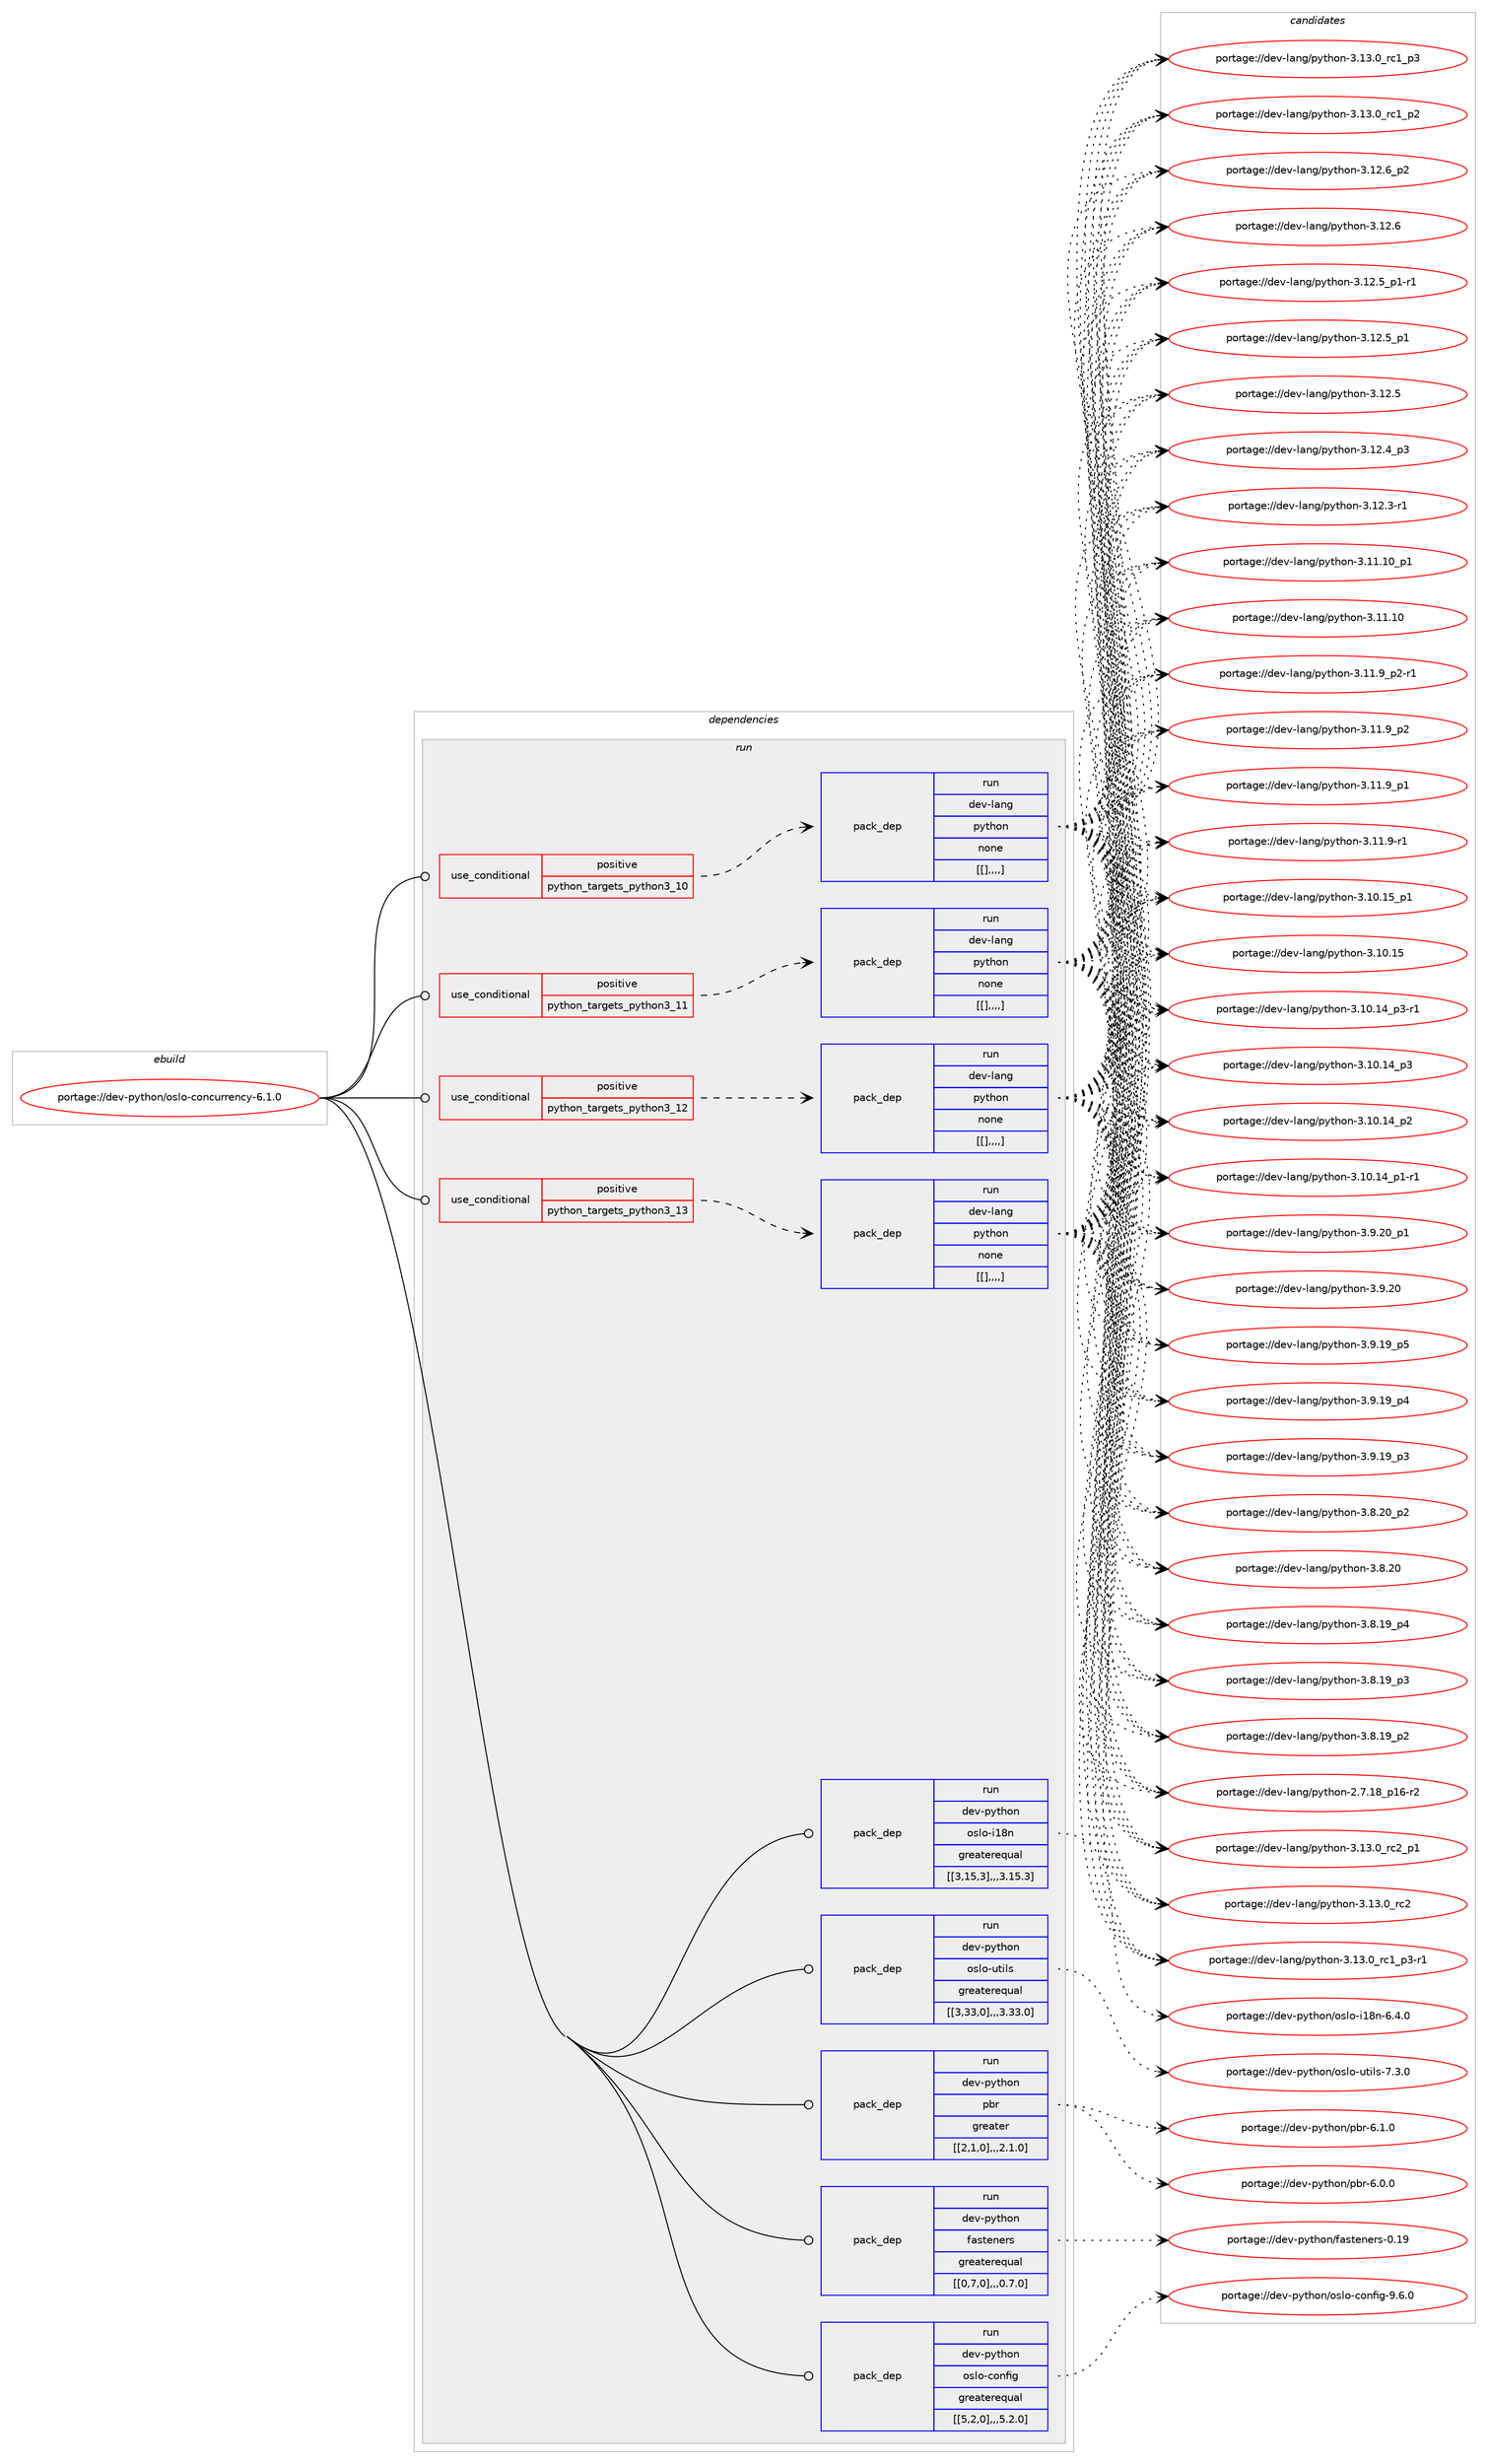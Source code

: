 digraph prolog {

# *************
# Graph options
# *************

newrank=true;
concentrate=true;
compound=true;
graph [rankdir=LR,fontname=Helvetica,fontsize=10,ranksep=1.5];#, ranksep=2.5, nodesep=0.2];
edge  [arrowhead=vee];
node  [fontname=Helvetica,fontsize=10];

# **********
# The ebuild
# **********

subgraph cluster_leftcol {
color=gray;
label=<<i>ebuild</i>>;
id [label="portage://dev-python/oslo-concurrency-6.1.0", color=red, width=4, href="../dev-python/oslo-concurrency-6.1.0.svg"];
}

# ****************
# The dependencies
# ****************

subgraph cluster_midcol {
color=gray;
label=<<i>dependencies</i>>;
subgraph cluster_compile {
fillcolor="#eeeeee";
style=filled;
label=<<i>compile</i>>;
}
subgraph cluster_compileandrun {
fillcolor="#eeeeee";
style=filled;
label=<<i>compile and run</i>>;
}
subgraph cluster_run {
fillcolor="#eeeeee";
style=filled;
label=<<i>run</i>>;
subgraph cond36824 {
dependency155339 [label=<<TABLE BORDER="0" CELLBORDER="1" CELLSPACING="0" CELLPADDING="4"><TR><TD ROWSPAN="3" CELLPADDING="10">use_conditional</TD></TR><TR><TD>positive</TD></TR><TR><TD>python_targets_python3_10</TD></TR></TABLE>>, shape=none, color=red];
subgraph pack117301 {
dependency155340 [label=<<TABLE BORDER="0" CELLBORDER="1" CELLSPACING="0" CELLPADDING="4" WIDTH="220"><TR><TD ROWSPAN="6" CELLPADDING="30">pack_dep</TD></TR><TR><TD WIDTH="110">run</TD></TR><TR><TD>dev-lang</TD></TR><TR><TD>python</TD></TR><TR><TD>none</TD></TR><TR><TD>[[],,,,]</TD></TR></TABLE>>, shape=none, color=blue];
}
dependency155339:e -> dependency155340:w [weight=20,style="dashed",arrowhead="vee"];
}
id:e -> dependency155339:w [weight=20,style="solid",arrowhead="odot"];
subgraph cond36825 {
dependency155341 [label=<<TABLE BORDER="0" CELLBORDER="1" CELLSPACING="0" CELLPADDING="4"><TR><TD ROWSPAN="3" CELLPADDING="10">use_conditional</TD></TR><TR><TD>positive</TD></TR><TR><TD>python_targets_python3_11</TD></TR></TABLE>>, shape=none, color=red];
subgraph pack117302 {
dependency155342 [label=<<TABLE BORDER="0" CELLBORDER="1" CELLSPACING="0" CELLPADDING="4" WIDTH="220"><TR><TD ROWSPAN="6" CELLPADDING="30">pack_dep</TD></TR><TR><TD WIDTH="110">run</TD></TR><TR><TD>dev-lang</TD></TR><TR><TD>python</TD></TR><TR><TD>none</TD></TR><TR><TD>[[],,,,]</TD></TR></TABLE>>, shape=none, color=blue];
}
dependency155341:e -> dependency155342:w [weight=20,style="dashed",arrowhead="vee"];
}
id:e -> dependency155341:w [weight=20,style="solid",arrowhead="odot"];
subgraph cond36826 {
dependency155343 [label=<<TABLE BORDER="0" CELLBORDER="1" CELLSPACING="0" CELLPADDING="4"><TR><TD ROWSPAN="3" CELLPADDING="10">use_conditional</TD></TR><TR><TD>positive</TD></TR><TR><TD>python_targets_python3_12</TD></TR></TABLE>>, shape=none, color=red];
subgraph pack117303 {
dependency155344 [label=<<TABLE BORDER="0" CELLBORDER="1" CELLSPACING="0" CELLPADDING="4" WIDTH="220"><TR><TD ROWSPAN="6" CELLPADDING="30">pack_dep</TD></TR><TR><TD WIDTH="110">run</TD></TR><TR><TD>dev-lang</TD></TR><TR><TD>python</TD></TR><TR><TD>none</TD></TR><TR><TD>[[],,,,]</TD></TR></TABLE>>, shape=none, color=blue];
}
dependency155343:e -> dependency155344:w [weight=20,style="dashed",arrowhead="vee"];
}
id:e -> dependency155343:w [weight=20,style="solid",arrowhead="odot"];
subgraph cond36827 {
dependency155345 [label=<<TABLE BORDER="0" CELLBORDER="1" CELLSPACING="0" CELLPADDING="4"><TR><TD ROWSPAN="3" CELLPADDING="10">use_conditional</TD></TR><TR><TD>positive</TD></TR><TR><TD>python_targets_python3_13</TD></TR></TABLE>>, shape=none, color=red];
subgraph pack117304 {
dependency155346 [label=<<TABLE BORDER="0" CELLBORDER="1" CELLSPACING="0" CELLPADDING="4" WIDTH="220"><TR><TD ROWSPAN="6" CELLPADDING="30">pack_dep</TD></TR><TR><TD WIDTH="110">run</TD></TR><TR><TD>dev-lang</TD></TR><TR><TD>python</TD></TR><TR><TD>none</TD></TR><TR><TD>[[],,,,]</TD></TR></TABLE>>, shape=none, color=blue];
}
dependency155345:e -> dependency155346:w [weight=20,style="dashed",arrowhead="vee"];
}
id:e -> dependency155345:w [weight=20,style="solid",arrowhead="odot"];
subgraph pack117305 {
dependency155347 [label=<<TABLE BORDER="0" CELLBORDER="1" CELLSPACING="0" CELLPADDING="4" WIDTH="220"><TR><TD ROWSPAN="6" CELLPADDING="30">pack_dep</TD></TR><TR><TD WIDTH="110">run</TD></TR><TR><TD>dev-python</TD></TR><TR><TD>fasteners</TD></TR><TR><TD>greaterequal</TD></TR><TR><TD>[[0,7,0],,,0.7.0]</TD></TR></TABLE>>, shape=none, color=blue];
}
id:e -> dependency155347:w [weight=20,style="solid",arrowhead="odot"];
subgraph pack117306 {
dependency155348 [label=<<TABLE BORDER="0" CELLBORDER="1" CELLSPACING="0" CELLPADDING="4" WIDTH="220"><TR><TD ROWSPAN="6" CELLPADDING="30">pack_dep</TD></TR><TR><TD WIDTH="110">run</TD></TR><TR><TD>dev-python</TD></TR><TR><TD>oslo-config</TD></TR><TR><TD>greaterequal</TD></TR><TR><TD>[[5,2,0],,,5.2.0]</TD></TR></TABLE>>, shape=none, color=blue];
}
id:e -> dependency155348:w [weight=20,style="solid",arrowhead="odot"];
subgraph pack117307 {
dependency155349 [label=<<TABLE BORDER="0" CELLBORDER="1" CELLSPACING="0" CELLPADDING="4" WIDTH="220"><TR><TD ROWSPAN="6" CELLPADDING="30">pack_dep</TD></TR><TR><TD WIDTH="110">run</TD></TR><TR><TD>dev-python</TD></TR><TR><TD>oslo-i18n</TD></TR><TR><TD>greaterequal</TD></TR><TR><TD>[[3,15,3],,,3.15.3]</TD></TR></TABLE>>, shape=none, color=blue];
}
id:e -> dependency155349:w [weight=20,style="solid",arrowhead="odot"];
subgraph pack117308 {
dependency155350 [label=<<TABLE BORDER="0" CELLBORDER="1" CELLSPACING="0" CELLPADDING="4" WIDTH="220"><TR><TD ROWSPAN="6" CELLPADDING="30">pack_dep</TD></TR><TR><TD WIDTH="110">run</TD></TR><TR><TD>dev-python</TD></TR><TR><TD>oslo-utils</TD></TR><TR><TD>greaterequal</TD></TR><TR><TD>[[3,33,0],,,3.33.0]</TD></TR></TABLE>>, shape=none, color=blue];
}
id:e -> dependency155350:w [weight=20,style="solid",arrowhead="odot"];
subgraph pack117309 {
dependency155351 [label=<<TABLE BORDER="0" CELLBORDER="1" CELLSPACING="0" CELLPADDING="4" WIDTH="220"><TR><TD ROWSPAN="6" CELLPADDING="30">pack_dep</TD></TR><TR><TD WIDTH="110">run</TD></TR><TR><TD>dev-python</TD></TR><TR><TD>pbr</TD></TR><TR><TD>greater</TD></TR><TR><TD>[[2,1,0],,,2.1.0]</TD></TR></TABLE>>, shape=none, color=blue];
}
id:e -> dependency155351:w [weight=20,style="solid",arrowhead="odot"];
}
}

# **************
# The candidates
# **************

subgraph cluster_choices {
rank=same;
color=gray;
label=<<i>candidates</i>>;

subgraph choice117301 {
color=black;
nodesep=1;
choice100101118451089711010347112121116104111110455146495146489511499509511249 [label="portage://dev-lang/python-3.13.0_rc2_p1", color=red, width=4,href="../dev-lang/python-3.13.0_rc2_p1.svg"];
choice10010111845108971101034711212111610411111045514649514648951149950 [label="portage://dev-lang/python-3.13.0_rc2", color=red, width=4,href="../dev-lang/python-3.13.0_rc2.svg"];
choice1001011184510897110103471121211161041111104551464951464895114994995112514511449 [label="portage://dev-lang/python-3.13.0_rc1_p3-r1", color=red, width=4,href="../dev-lang/python-3.13.0_rc1_p3-r1.svg"];
choice100101118451089711010347112121116104111110455146495146489511499499511251 [label="portage://dev-lang/python-3.13.0_rc1_p3", color=red, width=4,href="../dev-lang/python-3.13.0_rc1_p3.svg"];
choice100101118451089711010347112121116104111110455146495146489511499499511250 [label="portage://dev-lang/python-3.13.0_rc1_p2", color=red, width=4,href="../dev-lang/python-3.13.0_rc1_p2.svg"];
choice100101118451089711010347112121116104111110455146495046549511250 [label="portage://dev-lang/python-3.12.6_p2", color=red, width=4,href="../dev-lang/python-3.12.6_p2.svg"];
choice10010111845108971101034711212111610411111045514649504654 [label="portage://dev-lang/python-3.12.6", color=red, width=4,href="../dev-lang/python-3.12.6.svg"];
choice1001011184510897110103471121211161041111104551464950465395112494511449 [label="portage://dev-lang/python-3.12.5_p1-r1", color=red, width=4,href="../dev-lang/python-3.12.5_p1-r1.svg"];
choice100101118451089711010347112121116104111110455146495046539511249 [label="portage://dev-lang/python-3.12.5_p1", color=red, width=4,href="../dev-lang/python-3.12.5_p1.svg"];
choice10010111845108971101034711212111610411111045514649504653 [label="portage://dev-lang/python-3.12.5", color=red, width=4,href="../dev-lang/python-3.12.5.svg"];
choice100101118451089711010347112121116104111110455146495046529511251 [label="portage://dev-lang/python-3.12.4_p3", color=red, width=4,href="../dev-lang/python-3.12.4_p3.svg"];
choice100101118451089711010347112121116104111110455146495046514511449 [label="portage://dev-lang/python-3.12.3-r1", color=red, width=4,href="../dev-lang/python-3.12.3-r1.svg"];
choice10010111845108971101034711212111610411111045514649494649489511249 [label="portage://dev-lang/python-3.11.10_p1", color=red, width=4,href="../dev-lang/python-3.11.10_p1.svg"];
choice1001011184510897110103471121211161041111104551464949464948 [label="portage://dev-lang/python-3.11.10", color=red, width=4,href="../dev-lang/python-3.11.10.svg"];
choice1001011184510897110103471121211161041111104551464949465795112504511449 [label="portage://dev-lang/python-3.11.9_p2-r1", color=red, width=4,href="../dev-lang/python-3.11.9_p2-r1.svg"];
choice100101118451089711010347112121116104111110455146494946579511250 [label="portage://dev-lang/python-3.11.9_p2", color=red, width=4,href="../dev-lang/python-3.11.9_p2.svg"];
choice100101118451089711010347112121116104111110455146494946579511249 [label="portage://dev-lang/python-3.11.9_p1", color=red, width=4,href="../dev-lang/python-3.11.9_p1.svg"];
choice100101118451089711010347112121116104111110455146494946574511449 [label="portage://dev-lang/python-3.11.9-r1", color=red, width=4,href="../dev-lang/python-3.11.9-r1.svg"];
choice10010111845108971101034711212111610411111045514649484649539511249 [label="portage://dev-lang/python-3.10.15_p1", color=red, width=4,href="../dev-lang/python-3.10.15_p1.svg"];
choice1001011184510897110103471121211161041111104551464948464953 [label="portage://dev-lang/python-3.10.15", color=red, width=4,href="../dev-lang/python-3.10.15.svg"];
choice100101118451089711010347112121116104111110455146494846495295112514511449 [label="portage://dev-lang/python-3.10.14_p3-r1", color=red, width=4,href="../dev-lang/python-3.10.14_p3-r1.svg"];
choice10010111845108971101034711212111610411111045514649484649529511251 [label="portage://dev-lang/python-3.10.14_p3", color=red, width=4,href="../dev-lang/python-3.10.14_p3.svg"];
choice10010111845108971101034711212111610411111045514649484649529511250 [label="portage://dev-lang/python-3.10.14_p2", color=red, width=4,href="../dev-lang/python-3.10.14_p2.svg"];
choice100101118451089711010347112121116104111110455146494846495295112494511449 [label="portage://dev-lang/python-3.10.14_p1-r1", color=red, width=4,href="../dev-lang/python-3.10.14_p1-r1.svg"];
choice100101118451089711010347112121116104111110455146574650489511249 [label="portage://dev-lang/python-3.9.20_p1", color=red, width=4,href="../dev-lang/python-3.9.20_p1.svg"];
choice10010111845108971101034711212111610411111045514657465048 [label="portage://dev-lang/python-3.9.20", color=red, width=4,href="../dev-lang/python-3.9.20.svg"];
choice100101118451089711010347112121116104111110455146574649579511253 [label="portage://dev-lang/python-3.9.19_p5", color=red, width=4,href="../dev-lang/python-3.9.19_p5.svg"];
choice100101118451089711010347112121116104111110455146574649579511252 [label="portage://dev-lang/python-3.9.19_p4", color=red, width=4,href="../dev-lang/python-3.9.19_p4.svg"];
choice100101118451089711010347112121116104111110455146574649579511251 [label="portage://dev-lang/python-3.9.19_p3", color=red, width=4,href="../dev-lang/python-3.9.19_p3.svg"];
choice100101118451089711010347112121116104111110455146564650489511250 [label="portage://dev-lang/python-3.8.20_p2", color=red, width=4,href="../dev-lang/python-3.8.20_p2.svg"];
choice10010111845108971101034711212111610411111045514656465048 [label="portage://dev-lang/python-3.8.20", color=red, width=4,href="../dev-lang/python-3.8.20.svg"];
choice100101118451089711010347112121116104111110455146564649579511252 [label="portage://dev-lang/python-3.8.19_p4", color=red, width=4,href="../dev-lang/python-3.8.19_p4.svg"];
choice100101118451089711010347112121116104111110455146564649579511251 [label="portage://dev-lang/python-3.8.19_p3", color=red, width=4,href="../dev-lang/python-3.8.19_p3.svg"];
choice100101118451089711010347112121116104111110455146564649579511250 [label="portage://dev-lang/python-3.8.19_p2", color=red, width=4,href="../dev-lang/python-3.8.19_p2.svg"];
choice100101118451089711010347112121116104111110455046554649569511249544511450 [label="portage://dev-lang/python-2.7.18_p16-r2", color=red, width=4,href="../dev-lang/python-2.7.18_p16-r2.svg"];
dependency155340:e -> choice100101118451089711010347112121116104111110455146495146489511499509511249:w [style=dotted,weight="100"];
dependency155340:e -> choice10010111845108971101034711212111610411111045514649514648951149950:w [style=dotted,weight="100"];
dependency155340:e -> choice1001011184510897110103471121211161041111104551464951464895114994995112514511449:w [style=dotted,weight="100"];
dependency155340:e -> choice100101118451089711010347112121116104111110455146495146489511499499511251:w [style=dotted,weight="100"];
dependency155340:e -> choice100101118451089711010347112121116104111110455146495146489511499499511250:w [style=dotted,weight="100"];
dependency155340:e -> choice100101118451089711010347112121116104111110455146495046549511250:w [style=dotted,weight="100"];
dependency155340:e -> choice10010111845108971101034711212111610411111045514649504654:w [style=dotted,weight="100"];
dependency155340:e -> choice1001011184510897110103471121211161041111104551464950465395112494511449:w [style=dotted,weight="100"];
dependency155340:e -> choice100101118451089711010347112121116104111110455146495046539511249:w [style=dotted,weight="100"];
dependency155340:e -> choice10010111845108971101034711212111610411111045514649504653:w [style=dotted,weight="100"];
dependency155340:e -> choice100101118451089711010347112121116104111110455146495046529511251:w [style=dotted,weight="100"];
dependency155340:e -> choice100101118451089711010347112121116104111110455146495046514511449:w [style=dotted,weight="100"];
dependency155340:e -> choice10010111845108971101034711212111610411111045514649494649489511249:w [style=dotted,weight="100"];
dependency155340:e -> choice1001011184510897110103471121211161041111104551464949464948:w [style=dotted,weight="100"];
dependency155340:e -> choice1001011184510897110103471121211161041111104551464949465795112504511449:w [style=dotted,weight="100"];
dependency155340:e -> choice100101118451089711010347112121116104111110455146494946579511250:w [style=dotted,weight="100"];
dependency155340:e -> choice100101118451089711010347112121116104111110455146494946579511249:w [style=dotted,weight="100"];
dependency155340:e -> choice100101118451089711010347112121116104111110455146494946574511449:w [style=dotted,weight="100"];
dependency155340:e -> choice10010111845108971101034711212111610411111045514649484649539511249:w [style=dotted,weight="100"];
dependency155340:e -> choice1001011184510897110103471121211161041111104551464948464953:w [style=dotted,weight="100"];
dependency155340:e -> choice100101118451089711010347112121116104111110455146494846495295112514511449:w [style=dotted,weight="100"];
dependency155340:e -> choice10010111845108971101034711212111610411111045514649484649529511251:w [style=dotted,weight="100"];
dependency155340:e -> choice10010111845108971101034711212111610411111045514649484649529511250:w [style=dotted,weight="100"];
dependency155340:e -> choice100101118451089711010347112121116104111110455146494846495295112494511449:w [style=dotted,weight="100"];
dependency155340:e -> choice100101118451089711010347112121116104111110455146574650489511249:w [style=dotted,weight="100"];
dependency155340:e -> choice10010111845108971101034711212111610411111045514657465048:w [style=dotted,weight="100"];
dependency155340:e -> choice100101118451089711010347112121116104111110455146574649579511253:w [style=dotted,weight="100"];
dependency155340:e -> choice100101118451089711010347112121116104111110455146574649579511252:w [style=dotted,weight="100"];
dependency155340:e -> choice100101118451089711010347112121116104111110455146574649579511251:w [style=dotted,weight="100"];
dependency155340:e -> choice100101118451089711010347112121116104111110455146564650489511250:w [style=dotted,weight="100"];
dependency155340:e -> choice10010111845108971101034711212111610411111045514656465048:w [style=dotted,weight="100"];
dependency155340:e -> choice100101118451089711010347112121116104111110455146564649579511252:w [style=dotted,weight="100"];
dependency155340:e -> choice100101118451089711010347112121116104111110455146564649579511251:w [style=dotted,weight="100"];
dependency155340:e -> choice100101118451089711010347112121116104111110455146564649579511250:w [style=dotted,weight="100"];
dependency155340:e -> choice100101118451089711010347112121116104111110455046554649569511249544511450:w [style=dotted,weight="100"];
}
subgraph choice117302 {
color=black;
nodesep=1;
choice100101118451089711010347112121116104111110455146495146489511499509511249 [label="portage://dev-lang/python-3.13.0_rc2_p1", color=red, width=4,href="../dev-lang/python-3.13.0_rc2_p1.svg"];
choice10010111845108971101034711212111610411111045514649514648951149950 [label="portage://dev-lang/python-3.13.0_rc2", color=red, width=4,href="../dev-lang/python-3.13.0_rc2.svg"];
choice1001011184510897110103471121211161041111104551464951464895114994995112514511449 [label="portage://dev-lang/python-3.13.0_rc1_p3-r1", color=red, width=4,href="../dev-lang/python-3.13.0_rc1_p3-r1.svg"];
choice100101118451089711010347112121116104111110455146495146489511499499511251 [label="portage://dev-lang/python-3.13.0_rc1_p3", color=red, width=4,href="../dev-lang/python-3.13.0_rc1_p3.svg"];
choice100101118451089711010347112121116104111110455146495146489511499499511250 [label="portage://dev-lang/python-3.13.0_rc1_p2", color=red, width=4,href="../dev-lang/python-3.13.0_rc1_p2.svg"];
choice100101118451089711010347112121116104111110455146495046549511250 [label="portage://dev-lang/python-3.12.6_p2", color=red, width=4,href="../dev-lang/python-3.12.6_p2.svg"];
choice10010111845108971101034711212111610411111045514649504654 [label="portage://dev-lang/python-3.12.6", color=red, width=4,href="../dev-lang/python-3.12.6.svg"];
choice1001011184510897110103471121211161041111104551464950465395112494511449 [label="portage://dev-lang/python-3.12.5_p1-r1", color=red, width=4,href="../dev-lang/python-3.12.5_p1-r1.svg"];
choice100101118451089711010347112121116104111110455146495046539511249 [label="portage://dev-lang/python-3.12.5_p1", color=red, width=4,href="../dev-lang/python-3.12.5_p1.svg"];
choice10010111845108971101034711212111610411111045514649504653 [label="portage://dev-lang/python-3.12.5", color=red, width=4,href="../dev-lang/python-3.12.5.svg"];
choice100101118451089711010347112121116104111110455146495046529511251 [label="portage://dev-lang/python-3.12.4_p3", color=red, width=4,href="../dev-lang/python-3.12.4_p3.svg"];
choice100101118451089711010347112121116104111110455146495046514511449 [label="portage://dev-lang/python-3.12.3-r1", color=red, width=4,href="../dev-lang/python-3.12.3-r1.svg"];
choice10010111845108971101034711212111610411111045514649494649489511249 [label="portage://dev-lang/python-3.11.10_p1", color=red, width=4,href="../dev-lang/python-3.11.10_p1.svg"];
choice1001011184510897110103471121211161041111104551464949464948 [label="portage://dev-lang/python-3.11.10", color=red, width=4,href="../dev-lang/python-3.11.10.svg"];
choice1001011184510897110103471121211161041111104551464949465795112504511449 [label="portage://dev-lang/python-3.11.9_p2-r1", color=red, width=4,href="../dev-lang/python-3.11.9_p2-r1.svg"];
choice100101118451089711010347112121116104111110455146494946579511250 [label="portage://dev-lang/python-3.11.9_p2", color=red, width=4,href="../dev-lang/python-3.11.9_p2.svg"];
choice100101118451089711010347112121116104111110455146494946579511249 [label="portage://dev-lang/python-3.11.9_p1", color=red, width=4,href="../dev-lang/python-3.11.9_p1.svg"];
choice100101118451089711010347112121116104111110455146494946574511449 [label="portage://dev-lang/python-3.11.9-r1", color=red, width=4,href="../dev-lang/python-3.11.9-r1.svg"];
choice10010111845108971101034711212111610411111045514649484649539511249 [label="portage://dev-lang/python-3.10.15_p1", color=red, width=4,href="../dev-lang/python-3.10.15_p1.svg"];
choice1001011184510897110103471121211161041111104551464948464953 [label="portage://dev-lang/python-3.10.15", color=red, width=4,href="../dev-lang/python-3.10.15.svg"];
choice100101118451089711010347112121116104111110455146494846495295112514511449 [label="portage://dev-lang/python-3.10.14_p3-r1", color=red, width=4,href="../dev-lang/python-3.10.14_p3-r1.svg"];
choice10010111845108971101034711212111610411111045514649484649529511251 [label="portage://dev-lang/python-3.10.14_p3", color=red, width=4,href="../dev-lang/python-3.10.14_p3.svg"];
choice10010111845108971101034711212111610411111045514649484649529511250 [label="portage://dev-lang/python-3.10.14_p2", color=red, width=4,href="../dev-lang/python-3.10.14_p2.svg"];
choice100101118451089711010347112121116104111110455146494846495295112494511449 [label="portage://dev-lang/python-3.10.14_p1-r1", color=red, width=4,href="../dev-lang/python-3.10.14_p1-r1.svg"];
choice100101118451089711010347112121116104111110455146574650489511249 [label="portage://dev-lang/python-3.9.20_p1", color=red, width=4,href="../dev-lang/python-3.9.20_p1.svg"];
choice10010111845108971101034711212111610411111045514657465048 [label="portage://dev-lang/python-3.9.20", color=red, width=4,href="../dev-lang/python-3.9.20.svg"];
choice100101118451089711010347112121116104111110455146574649579511253 [label="portage://dev-lang/python-3.9.19_p5", color=red, width=4,href="../dev-lang/python-3.9.19_p5.svg"];
choice100101118451089711010347112121116104111110455146574649579511252 [label="portage://dev-lang/python-3.9.19_p4", color=red, width=4,href="../dev-lang/python-3.9.19_p4.svg"];
choice100101118451089711010347112121116104111110455146574649579511251 [label="portage://dev-lang/python-3.9.19_p3", color=red, width=4,href="../dev-lang/python-3.9.19_p3.svg"];
choice100101118451089711010347112121116104111110455146564650489511250 [label="portage://dev-lang/python-3.8.20_p2", color=red, width=4,href="../dev-lang/python-3.8.20_p2.svg"];
choice10010111845108971101034711212111610411111045514656465048 [label="portage://dev-lang/python-3.8.20", color=red, width=4,href="../dev-lang/python-3.8.20.svg"];
choice100101118451089711010347112121116104111110455146564649579511252 [label="portage://dev-lang/python-3.8.19_p4", color=red, width=4,href="../dev-lang/python-3.8.19_p4.svg"];
choice100101118451089711010347112121116104111110455146564649579511251 [label="portage://dev-lang/python-3.8.19_p3", color=red, width=4,href="../dev-lang/python-3.8.19_p3.svg"];
choice100101118451089711010347112121116104111110455146564649579511250 [label="portage://dev-lang/python-3.8.19_p2", color=red, width=4,href="../dev-lang/python-3.8.19_p2.svg"];
choice100101118451089711010347112121116104111110455046554649569511249544511450 [label="portage://dev-lang/python-2.7.18_p16-r2", color=red, width=4,href="../dev-lang/python-2.7.18_p16-r2.svg"];
dependency155342:e -> choice100101118451089711010347112121116104111110455146495146489511499509511249:w [style=dotted,weight="100"];
dependency155342:e -> choice10010111845108971101034711212111610411111045514649514648951149950:w [style=dotted,weight="100"];
dependency155342:e -> choice1001011184510897110103471121211161041111104551464951464895114994995112514511449:w [style=dotted,weight="100"];
dependency155342:e -> choice100101118451089711010347112121116104111110455146495146489511499499511251:w [style=dotted,weight="100"];
dependency155342:e -> choice100101118451089711010347112121116104111110455146495146489511499499511250:w [style=dotted,weight="100"];
dependency155342:e -> choice100101118451089711010347112121116104111110455146495046549511250:w [style=dotted,weight="100"];
dependency155342:e -> choice10010111845108971101034711212111610411111045514649504654:w [style=dotted,weight="100"];
dependency155342:e -> choice1001011184510897110103471121211161041111104551464950465395112494511449:w [style=dotted,weight="100"];
dependency155342:e -> choice100101118451089711010347112121116104111110455146495046539511249:w [style=dotted,weight="100"];
dependency155342:e -> choice10010111845108971101034711212111610411111045514649504653:w [style=dotted,weight="100"];
dependency155342:e -> choice100101118451089711010347112121116104111110455146495046529511251:w [style=dotted,weight="100"];
dependency155342:e -> choice100101118451089711010347112121116104111110455146495046514511449:w [style=dotted,weight="100"];
dependency155342:e -> choice10010111845108971101034711212111610411111045514649494649489511249:w [style=dotted,weight="100"];
dependency155342:e -> choice1001011184510897110103471121211161041111104551464949464948:w [style=dotted,weight="100"];
dependency155342:e -> choice1001011184510897110103471121211161041111104551464949465795112504511449:w [style=dotted,weight="100"];
dependency155342:e -> choice100101118451089711010347112121116104111110455146494946579511250:w [style=dotted,weight="100"];
dependency155342:e -> choice100101118451089711010347112121116104111110455146494946579511249:w [style=dotted,weight="100"];
dependency155342:e -> choice100101118451089711010347112121116104111110455146494946574511449:w [style=dotted,weight="100"];
dependency155342:e -> choice10010111845108971101034711212111610411111045514649484649539511249:w [style=dotted,weight="100"];
dependency155342:e -> choice1001011184510897110103471121211161041111104551464948464953:w [style=dotted,weight="100"];
dependency155342:e -> choice100101118451089711010347112121116104111110455146494846495295112514511449:w [style=dotted,weight="100"];
dependency155342:e -> choice10010111845108971101034711212111610411111045514649484649529511251:w [style=dotted,weight="100"];
dependency155342:e -> choice10010111845108971101034711212111610411111045514649484649529511250:w [style=dotted,weight="100"];
dependency155342:e -> choice100101118451089711010347112121116104111110455146494846495295112494511449:w [style=dotted,weight="100"];
dependency155342:e -> choice100101118451089711010347112121116104111110455146574650489511249:w [style=dotted,weight="100"];
dependency155342:e -> choice10010111845108971101034711212111610411111045514657465048:w [style=dotted,weight="100"];
dependency155342:e -> choice100101118451089711010347112121116104111110455146574649579511253:w [style=dotted,weight="100"];
dependency155342:e -> choice100101118451089711010347112121116104111110455146574649579511252:w [style=dotted,weight="100"];
dependency155342:e -> choice100101118451089711010347112121116104111110455146574649579511251:w [style=dotted,weight="100"];
dependency155342:e -> choice100101118451089711010347112121116104111110455146564650489511250:w [style=dotted,weight="100"];
dependency155342:e -> choice10010111845108971101034711212111610411111045514656465048:w [style=dotted,weight="100"];
dependency155342:e -> choice100101118451089711010347112121116104111110455146564649579511252:w [style=dotted,weight="100"];
dependency155342:e -> choice100101118451089711010347112121116104111110455146564649579511251:w [style=dotted,weight="100"];
dependency155342:e -> choice100101118451089711010347112121116104111110455146564649579511250:w [style=dotted,weight="100"];
dependency155342:e -> choice100101118451089711010347112121116104111110455046554649569511249544511450:w [style=dotted,weight="100"];
}
subgraph choice117303 {
color=black;
nodesep=1;
choice100101118451089711010347112121116104111110455146495146489511499509511249 [label="portage://dev-lang/python-3.13.0_rc2_p1", color=red, width=4,href="../dev-lang/python-3.13.0_rc2_p1.svg"];
choice10010111845108971101034711212111610411111045514649514648951149950 [label="portage://dev-lang/python-3.13.0_rc2", color=red, width=4,href="../dev-lang/python-3.13.0_rc2.svg"];
choice1001011184510897110103471121211161041111104551464951464895114994995112514511449 [label="portage://dev-lang/python-3.13.0_rc1_p3-r1", color=red, width=4,href="../dev-lang/python-3.13.0_rc1_p3-r1.svg"];
choice100101118451089711010347112121116104111110455146495146489511499499511251 [label="portage://dev-lang/python-3.13.0_rc1_p3", color=red, width=4,href="../dev-lang/python-3.13.0_rc1_p3.svg"];
choice100101118451089711010347112121116104111110455146495146489511499499511250 [label="portage://dev-lang/python-3.13.0_rc1_p2", color=red, width=4,href="../dev-lang/python-3.13.0_rc1_p2.svg"];
choice100101118451089711010347112121116104111110455146495046549511250 [label="portage://dev-lang/python-3.12.6_p2", color=red, width=4,href="../dev-lang/python-3.12.6_p2.svg"];
choice10010111845108971101034711212111610411111045514649504654 [label="portage://dev-lang/python-3.12.6", color=red, width=4,href="../dev-lang/python-3.12.6.svg"];
choice1001011184510897110103471121211161041111104551464950465395112494511449 [label="portage://dev-lang/python-3.12.5_p1-r1", color=red, width=4,href="../dev-lang/python-3.12.5_p1-r1.svg"];
choice100101118451089711010347112121116104111110455146495046539511249 [label="portage://dev-lang/python-3.12.5_p1", color=red, width=4,href="../dev-lang/python-3.12.5_p1.svg"];
choice10010111845108971101034711212111610411111045514649504653 [label="portage://dev-lang/python-3.12.5", color=red, width=4,href="../dev-lang/python-3.12.5.svg"];
choice100101118451089711010347112121116104111110455146495046529511251 [label="portage://dev-lang/python-3.12.4_p3", color=red, width=4,href="../dev-lang/python-3.12.4_p3.svg"];
choice100101118451089711010347112121116104111110455146495046514511449 [label="portage://dev-lang/python-3.12.3-r1", color=red, width=4,href="../dev-lang/python-3.12.3-r1.svg"];
choice10010111845108971101034711212111610411111045514649494649489511249 [label="portage://dev-lang/python-3.11.10_p1", color=red, width=4,href="../dev-lang/python-3.11.10_p1.svg"];
choice1001011184510897110103471121211161041111104551464949464948 [label="portage://dev-lang/python-3.11.10", color=red, width=4,href="../dev-lang/python-3.11.10.svg"];
choice1001011184510897110103471121211161041111104551464949465795112504511449 [label="portage://dev-lang/python-3.11.9_p2-r1", color=red, width=4,href="../dev-lang/python-3.11.9_p2-r1.svg"];
choice100101118451089711010347112121116104111110455146494946579511250 [label="portage://dev-lang/python-3.11.9_p2", color=red, width=4,href="../dev-lang/python-3.11.9_p2.svg"];
choice100101118451089711010347112121116104111110455146494946579511249 [label="portage://dev-lang/python-3.11.9_p1", color=red, width=4,href="../dev-lang/python-3.11.9_p1.svg"];
choice100101118451089711010347112121116104111110455146494946574511449 [label="portage://dev-lang/python-3.11.9-r1", color=red, width=4,href="../dev-lang/python-3.11.9-r1.svg"];
choice10010111845108971101034711212111610411111045514649484649539511249 [label="portage://dev-lang/python-3.10.15_p1", color=red, width=4,href="../dev-lang/python-3.10.15_p1.svg"];
choice1001011184510897110103471121211161041111104551464948464953 [label="portage://dev-lang/python-3.10.15", color=red, width=4,href="../dev-lang/python-3.10.15.svg"];
choice100101118451089711010347112121116104111110455146494846495295112514511449 [label="portage://dev-lang/python-3.10.14_p3-r1", color=red, width=4,href="../dev-lang/python-3.10.14_p3-r1.svg"];
choice10010111845108971101034711212111610411111045514649484649529511251 [label="portage://dev-lang/python-3.10.14_p3", color=red, width=4,href="../dev-lang/python-3.10.14_p3.svg"];
choice10010111845108971101034711212111610411111045514649484649529511250 [label="portage://dev-lang/python-3.10.14_p2", color=red, width=4,href="../dev-lang/python-3.10.14_p2.svg"];
choice100101118451089711010347112121116104111110455146494846495295112494511449 [label="portage://dev-lang/python-3.10.14_p1-r1", color=red, width=4,href="../dev-lang/python-3.10.14_p1-r1.svg"];
choice100101118451089711010347112121116104111110455146574650489511249 [label="portage://dev-lang/python-3.9.20_p1", color=red, width=4,href="../dev-lang/python-3.9.20_p1.svg"];
choice10010111845108971101034711212111610411111045514657465048 [label="portage://dev-lang/python-3.9.20", color=red, width=4,href="../dev-lang/python-3.9.20.svg"];
choice100101118451089711010347112121116104111110455146574649579511253 [label="portage://dev-lang/python-3.9.19_p5", color=red, width=4,href="../dev-lang/python-3.9.19_p5.svg"];
choice100101118451089711010347112121116104111110455146574649579511252 [label="portage://dev-lang/python-3.9.19_p4", color=red, width=4,href="../dev-lang/python-3.9.19_p4.svg"];
choice100101118451089711010347112121116104111110455146574649579511251 [label="portage://dev-lang/python-3.9.19_p3", color=red, width=4,href="../dev-lang/python-3.9.19_p3.svg"];
choice100101118451089711010347112121116104111110455146564650489511250 [label="portage://dev-lang/python-3.8.20_p2", color=red, width=4,href="../dev-lang/python-3.8.20_p2.svg"];
choice10010111845108971101034711212111610411111045514656465048 [label="portage://dev-lang/python-3.8.20", color=red, width=4,href="../dev-lang/python-3.8.20.svg"];
choice100101118451089711010347112121116104111110455146564649579511252 [label="portage://dev-lang/python-3.8.19_p4", color=red, width=4,href="../dev-lang/python-3.8.19_p4.svg"];
choice100101118451089711010347112121116104111110455146564649579511251 [label="portage://dev-lang/python-3.8.19_p3", color=red, width=4,href="../dev-lang/python-3.8.19_p3.svg"];
choice100101118451089711010347112121116104111110455146564649579511250 [label="portage://dev-lang/python-3.8.19_p2", color=red, width=4,href="../dev-lang/python-3.8.19_p2.svg"];
choice100101118451089711010347112121116104111110455046554649569511249544511450 [label="portage://dev-lang/python-2.7.18_p16-r2", color=red, width=4,href="../dev-lang/python-2.7.18_p16-r2.svg"];
dependency155344:e -> choice100101118451089711010347112121116104111110455146495146489511499509511249:w [style=dotted,weight="100"];
dependency155344:e -> choice10010111845108971101034711212111610411111045514649514648951149950:w [style=dotted,weight="100"];
dependency155344:e -> choice1001011184510897110103471121211161041111104551464951464895114994995112514511449:w [style=dotted,weight="100"];
dependency155344:e -> choice100101118451089711010347112121116104111110455146495146489511499499511251:w [style=dotted,weight="100"];
dependency155344:e -> choice100101118451089711010347112121116104111110455146495146489511499499511250:w [style=dotted,weight="100"];
dependency155344:e -> choice100101118451089711010347112121116104111110455146495046549511250:w [style=dotted,weight="100"];
dependency155344:e -> choice10010111845108971101034711212111610411111045514649504654:w [style=dotted,weight="100"];
dependency155344:e -> choice1001011184510897110103471121211161041111104551464950465395112494511449:w [style=dotted,weight="100"];
dependency155344:e -> choice100101118451089711010347112121116104111110455146495046539511249:w [style=dotted,weight="100"];
dependency155344:e -> choice10010111845108971101034711212111610411111045514649504653:w [style=dotted,weight="100"];
dependency155344:e -> choice100101118451089711010347112121116104111110455146495046529511251:w [style=dotted,weight="100"];
dependency155344:e -> choice100101118451089711010347112121116104111110455146495046514511449:w [style=dotted,weight="100"];
dependency155344:e -> choice10010111845108971101034711212111610411111045514649494649489511249:w [style=dotted,weight="100"];
dependency155344:e -> choice1001011184510897110103471121211161041111104551464949464948:w [style=dotted,weight="100"];
dependency155344:e -> choice1001011184510897110103471121211161041111104551464949465795112504511449:w [style=dotted,weight="100"];
dependency155344:e -> choice100101118451089711010347112121116104111110455146494946579511250:w [style=dotted,weight="100"];
dependency155344:e -> choice100101118451089711010347112121116104111110455146494946579511249:w [style=dotted,weight="100"];
dependency155344:e -> choice100101118451089711010347112121116104111110455146494946574511449:w [style=dotted,weight="100"];
dependency155344:e -> choice10010111845108971101034711212111610411111045514649484649539511249:w [style=dotted,weight="100"];
dependency155344:e -> choice1001011184510897110103471121211161041111104551464948464953:w [style=dotted,weight="100"];
dependency155344:e -> choice100101118451089711010347112121116104111110455146494846495295112514511449:w [style=dotted,weight="100"];
dependency155344:e -> choice10010111845108971101034711212111610411111045514649484649529511251:w [style=dotted,weight="100"];
dependency155344:e -> choice10010111845108971101034711212111610411111045514649484649529511250:w [style=dotted,weight="100"];
dependency155344:e -> choice100101118451089711010347112121116104111110455146494846495295112494511449:w [style=dotted,weight="100"];
dependency155344:e -> choice100101118451089711010347112121116104111110455146574650489511249:w [style=dotted,weight="100"];
dependency155344:e -> choice10010111845108971101034711212111610411111045514657465048:w [style=dotted,weight="100"];
dependency155344:e -> choice100101118451089711010347112121116104111110455146574649579511253:w [style=dotted,weight="100"];
dependency155344:e -> choice100101118451089711010347112121116104111110455146574649579511252:w [style=dotted,weight="100"];
dependency155344:e -> choice100101118451089711010347112121116104111110455146574649579511251:w [style=dotted,weight="100"];
dependency155344:e -> choice100101118451089711010347112121116104111110455146564650489511250:w [style=dotted,weight="100"];
dependency155344:e -> choice10010111845108971101034711212111610411111045514656465048:w [style=dotted,weight="100"];
dependency155344:e -> choice100101118451089711010347112121116104111110455146564649579511252:w [style=dotted,weight="100"];
dependency155344:e -> choice100101118451089711010347112121116104111110455146564649579511251:w [style=dotted,weight="100"];
dependency155344:e -> choice100101118451089711010347112121116104111110455146564649579511250:w [style=dotted,weight="100"];
dependency155344:e -> choice100101118451089711010347112121116104111110455046554649569511249544511450:w [style=dotted,weight="100"];
}
subgraph choice117304 {
color=black;
nodesep=1;
choice100101118451089711010347112121116104111110455146495146489511499509511249 [label="portage://dev-lang/python-3.13.0_rc2_p1", color=red, width=4,href="../dev-lang/python-3.13.0_rc2_p1.svg"];
choice10010111845108971101034711212111610411111045514649514648951149950 [label="portage://dev-lang/python-3.13.0_rc2", color=red, width=4,href="../dev-lang/python-3.13.0_rc2.svg"];
choice1001011184510897110103471121211161041111104551464951464895114994995112514511449 [label="portage://dev-lang/python-3.13.0_rc1_p3-r1", color=red, width=4,href="../dev-lang/python-3.13.0_rc1_p3-r1.svg"];
choice100101118451089711010347112121116104111110455146495146489511499499511251 [label="portage://dev-lang/python-3.13.0_rc1_p3", color=red, width=4,href="../dev-lang/python-3.13.0_rc1_p3.svg"];
choice100101118451089711010347112121116104111110455146495146489511499499511250 [label="portage://dev-lang/python-3.13.0_rc1_p2", color=red, width=4,href="../dev-lang/python-3.13.0_rc1_p2.svg"];
choice100101118451089711010347112121116104111110455146495046549511250 [label="portage://dev-lang/python-3.12.6_p2", color=red, width=4,href="../dev-lang/python-3.12.6_p2.svg"];
choice10010111845108971101034711212111610411111045514649504654 [label="portage://dev-lang/python-3.12.6", color=red, width=4,href="../dev-lang/python-3.12.6.svg"];
choice1001011184510897110103471121211161041111104551464950465395112494511449 [label="portage://dev-lang/python-3.12.5_p1-r1", color=red, width=4,href="../dev-lang/python-3.12.5_p1-r1.svg"];
choice100101118451089711010347112121116104111110455146495046539511249 [label="portage://dev-lang/python-3.12.5_p1", color=red, width=4,href="../dev-lang/python-3.12.5_p1.svg"];
choice10010111845108971101034711212111610411111045514649504653 [label="portage://dev-lang/python-3.12.5", color=red, width=4,href="../dev-lang/python-3.12.5.svg"];
choice100101118451089711010347112121116104111110455146495046529511251 [label="portage://dev-lang/python-3.12.4_p3", color=red, width=4,href="../dev-lang/python-3.12.4_p3.svg"];
choice100101118451089711010347112121116104111110455146495046514511449 [label="portage://dev-lang/python-3.12.3-r1", color=red, width=4,href="../dev-lang/python-3.12.3-r1.svg"];
choice10010111845108971101034711212111610411111045514649494649489511249 [label="portage://dev-lang/python-3.11.10_p1", color=red, width=4,href="../dev-lang/python-3.11.10_p1.svg"];
choice1001011184510897110103471121211161041111104551464949464948 [label="portage://dev-lang/python-3.11.10", color=red, width=4,href="../dev-lang/python-3.11.10.svg"];
choice1001011184510897110103471121211161041111104551464949465795112504511449 [label="portage://dev-lang/python-3.11.9_p2-r1", color=red, width=4,href="../dev-lang/python-3.11.9_p2-r1.svg"];
choice100101118451089711010347112121116104111110455146494946579511250 [label="portage://dev-lang/python-3.11.9_p2", color=red, width=4,href="../dev-lang/python-3.11.9_p2.svg"];
choice100101118451089711010347112121116104111110455146494946579511249 [label="portage://dev-lang/python-3.11.9_p1", color=red, width=4,href="../dev-lang/python-3.11.9_p1.svg"];
choice100101118451089711010347112121116104111110455146494946574511449 [label="portage://dev-lang/python-3.11.9-r1", color=red, width=4,href="../dev-lang/python-3.11.9-r1.svg"];
choice10010111845108971101034711212111610411111045514649484649539511249 [label="portage://dev-lang/python-3.10.15_p1", color=red, width=4,href="../dev-lang/python-3.10.15_p1.svg"];
choice1001011184510897110103471121211161041111104551464948464953 [label="portage://dev-lang/python-3.10.15", color=red, width=4,href="../dev-lang/python-3.10.15.svg"];
choice100101118451089711010347112121116104111110455146494846495295112514511449 [label="portage://dev-lang/python-3.10.14_p3-r1", color=red, width=4,href="../dev-lang/python-3.10.14_p3-r1.svg"];
choice10010111845108971101034711212111610411111045514649484649529511251 [label="portage://dev-lang/python-3.10.14_p3", color=red, width=4,href="../dev-lang/python-3.10.14_p3.svg"];
choice10010111845108971101034711212111610411111045514649484649529511250 [label="portage://dev-lang/python-3.10.14_p2", color=red, width=4,href="../dev-lang/python-3.10.14_p2.svg"];
choice100101118451089711010347112121116104111110455146494846495295112494511449 [label="portage://dev-lang/python-3.10.14_p1-r1", color=red, width=4,href="../dev-lang/python-3.10.14_p1-r1.svg"];
choice100101118451089711010347112121116104111110455146574650489511249 [label="portage://dev-lang/python-3.9.20_p1", color=red, width=4,href="../dev-lang/python-3.9.20_p1.svg"];
choice10010111845108971101034711212111610411111045514657465048 [label="portage://dev-lang/python-3.9.20", color=red, width=4,href="../dev-lang/python-3.9.20.svg"];
choice100101118451089711010347112121116104111110455146574649579511253 [label="portage://dev-lang/python-3.9.19_p5", color=red, width=4,href="../dev-lang/python-3.9.19_p5.svg"];
choice100101118451089711010347112121116104111110455146574649579511252 [label="portage://dev-lang/python-3.9.19_p4", color=red, width=4,href="../dev-lang/python-3.9.19_p4.svg"];
choice100101118451089711010347112121116104111110455146574649579511251 [label="portage://dev-lang/python-3.9.19_p3", color=red, width=4,href="../dev-lang/python-3.9.19_p3.svg"];
choice100101118451089711010347112121116104111110455146564650489511250 [label="portage://dev-lang/python-3.8.20_p2", color=red, width=4,href="../dev-lang/python-3.8.20_p2.svg"];
choice10010111845108971101034711212111610411111045514656465048 [label="portage://dev-lang/python-3.8.20", color=red, width=4,href="../dev-lang/python-3.8.20.svg"];
choice100101118451089711010347112121116104111110455146564649579511252 [label="portage://dev-lang/python-3.8.19_p4", color=red, width=4,href="../dev-lang/python-3.8.19_p4.svg"];
choice100101118451089711010347112121116104111110455146564649579511251 [label="portage://dev-lang/python-3.8.19_p3", color=red, width=4,href="../dev-lang/python-3.8.19_p3.svg"];
choice100101118451089711010347112121116104111110455146564649579511250 [label="portage://dev-lang/python-3.8.19_p2", color=red, width=4,href="../dev-lang/python-3.8.19_p2.svg"];
choice100101118451089711010347112121116104111110455046554649569511249544511450 [label="portage://dev-lang/python-2.7.18_p16-r2", color=red, width=4,href="../dev-lang/python-2.7.18_p16-r2.svg"];
dependency155346:e -> choice100101118451089711010347112121116104111110455146495146489511499509511249:w [style=dotted,weight="100"];
dependency155346:e -> choice10010111845108971101034711212111610411111045514649514648951149950:w [style=dotted,weight="100"];
dependency155346:e -> choice1001011184510897110103471121211161041111104551464951464895114994995112514511449:w [style=dotted,weight="100"];
dependency155346:e -> choice100101118451089711010347112121116104111110455146495146489511499499511251:w [style=dotted,weight="100"];
dependency155346:e -> choice100101118451089711010347112121116104111110455146495146489511499499511250:w [style=dotted,weight="100"];
dependency155346:e -> choice100101118451089711010347112121116104111110455146495046549511250:w [style=dotted,weight="100"];
dependency155346:e -> choice10010111845108971101034711212111610411111045514649504654:w [style=dotted,weight="100"];
dependency155346:e -> choice1001011184510897110103471121211161041111104551464950465395112494511449:w [style=dotted,weight="100"];
dependency155346:e -> choice100101118451089711010347112121116104111110455146495046539511249:w [style=dotted,weight="100"];
dependency155346:e -> choice10010111845108971101034711212111610411111045514649504653:w [style=dotted,weight="100"];
dependency155346:e -> choice100101118451089711010347112121116104111110455146495046529511251:w [style=dotted,weight="100"];
dependency155346:e -> choice100101118451089711010347112121116104111110455146495046514511449:w [style=dotted,weight="100"];
dependency155346:e -> choice10010111845108971101034711212111610411111045514649494649489511249:w [style=dotted,weight="100"];
dependency155346:e -> choice1001011184510897110103471121211161041111104551464949464948:w [style=dotted,weight="100"];
dependency155346:e -> choice1001011184510897110103471121211161041111104551464949465795112504511449:w [style=dotted,weight="100"];
dependency155346:e -> choice100101118451089711010347112121116104111110455146494946579511250:w [style=dotted,weight="100"];
dependency155346:e -> choice100101118451089711010347112121116104111110455146494946579511249:w [style=dotted,weight="100"];
dependency155346:e -> choice100101118451089711010347112121116104111110455146494946574511449:w [style=dotted,weight="100"];
dependency155346:e -> choice10010111845108971101034711212111610411111045514649484649539511249:w [style=dotted,weight="100"];
dependency155346:e -> choice1001011184510897110103471121211161041111104551464948464953:w [style=dotted,weight="100"];
dependency155346:e -> choice100101118451089711010347112121116104111110455146494846495295112514511449:w [style=dotted,weight="100"];
dependency155346:e -> choice10010111845108971101034711212111610411111045514649484649529511251:w [style=dotted,weight="100"];
dependency155346:e -> choice10010111845108971101034711212111610411111045514649484649529511250:w [style=dotted,weight="100"];
dependency155346:e -> choice100101118451089711010347112121116104111110455146494846495295112494511449:w [style=dotted,weight="100"];
dependency155346:e -> choice100101118451089711010347112121116104111110455146574650489511249:w [style=dotted,weight="100"];
dependency155346:e -> choice10010111845108971101034711212111610411111045514657465048:w [style=dotted,weight="100"];
dependency155346:e -> choice100101118451089711010347112121116104111110455146574649579511253:w [style=dotted,weight="100"];
dependency155346:e -> choice100101118451089711010347112121116104111110455146574649579511252:w [style=dotted,weight="100"];
dependency155346:e -> choice100101118451089711010347112121116104111110455146574649579511251:w [style=dotted,weight="100"];
dependency155346:e -> choice100101118451089711010347112121116104111110455146564650489511250:w [style=dotted,weight="100"];
dependency155346:e -> choice10010111845108971101034711212111610411111045514656465048:w [style=dotted,weight="100"];
dependency155346:e -> choice100101118451089711010347112121116104111110455146564649579511252:w [style=dotted,weight="100"];
dependency155346:e -> choice100101118451089711010347112121116104111110455146564649579511251:w [style=dotted,weight="100"];
dependency155346:e -> choice100101118451089711010347112121116104111110455146564649579511250:w [style=dotted,weight="100"];
dependency155346:e -> choice100101118451089711010347112121116104111110455046554649569511249544511450:w [style=dotted,weight="100"];
}
subgraph choice117305 {
color=black;
nodesep=1;
choice1001011184511212111610411111047102971151161011101011141154548464957 [label="portage://dev-python/fasteners-0.19", color=red, width=4,href="../dev-python/fasteners-0.19.svg"];
dependency155347:e -> choice1001011184511212111610411111047102971151161011101011141154548464957:w [style=dotted,weight="100"];
}
subgraph choice117306 {
color=black;
nodesep=1;
choice10010111845112121116104111110471111151081114599111110102105103455746544648 [label="portage://dev-python/oslo-config-9.6.0", color=red, width=4,href="../dev-python/oslo-config-9.6.0.svg"];
dependency155348:e -> choice10010111845112121116104111110471111151081114599111110102105103455746544648:w [style=dotted,weight="100"];
}
subgraph choice117307 {
color=black;
nodesep=1;
choice1001011184511212111610411111047111115108111451054956110455446524648 [label="portage://dev-python/oslo-i18n-6.4.0", color=red, width=4,href="../dev-python/oslo-i18n-6.4.0.svg"];
dependency155349:e -> choice1001011184511212111610411111047111115108111451054956110455446524648:w [style=dotted,weight="100"];
}
subgraph choice117308 {
color=black;
nodesep=1;
choice100101118451121211161041111104711111510811145117116105108115455546514648 [label="portage://dev-python/oslo-utils-7.3.0", color=red, width=4,href="../dev-python/oslo-utils-7.3.0.svg"];
dependency155350:e -> choice100101118451121211161041111104711111510811145117116105108115455546514648:w [style=dotted,weight="100"];
}
subgraph choice117309 {
color=black;
nodesep=1;
choice100101118451121211161041111104711298114455446494648 [label="portage://dev-python/pbr-6.1.0", color=red, width=4,href="../dev-python/pbr-6.1.0.svg"];
choice100101118451121211161041111104711298114455446484648 [label="portage://dev-python/pbr-6.0.0", color=red, width=4,href="../dev-python/pbr-6.0.0.svg"];
dependency155351:e -> choice100101118451121211161041111104711298114455446494648:w [style=dotted,weight="100"];
dependency155351:e -> choice100101118451121211161041111104711298114455446484648:w [style=dotted,weight="100"];
}
}

}
